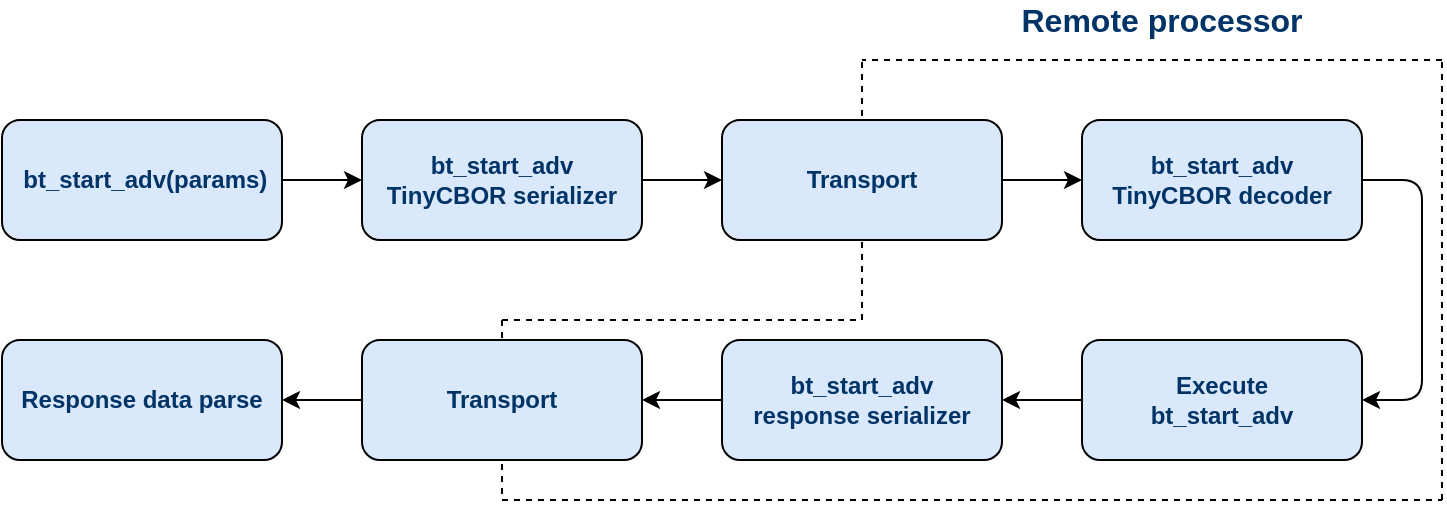 <mxfile version="12.7.8" type="github"><diagram id="FbfwHjrjJ07eKXmHyCHf" name="Page-1"><mxGraphModel dx="1264" dy="691" grid="1" gridSize="10" guides="1" tooltips="1" connect="1" arrows="1" fold="1" page="1" pageScale="1" pageWidth="827" pageHeight="1169" math="0" shadow="0"><root><mxCell id="0"/><mxCell id="1" parent="0"/><mxCell id="qztKtgULGS1Ofnsai59d-11" value="" style="edgeStyle=orthogonalEdgeStyle;rounded=0;orthogonalLoop=1;jettySize=auto;html=1;" parent="1" source="qztKtgULGS1Ofnsai59d-2" target="qztKtgULGS1Ofnsai59d-3" edge="1"><mxGeometry relative="1" as="geometry"/></mxCell><mxCell id="qztKtgULGS1Ofnsai59d-2" value="&lt;font color=&quot;#003366&quot;&gt;&amp;nbsp;bt_start_adv(params)&lt;/font&gt;" style="rounded=1;whiteSpace=wrap;html=1;fillColor=#dae8fc;fontStyle=1" parent="1" vertex="1"><mxGeometry x="60" y="290" width="140" height="60" as="geometry"/></mxCell><mxCell id="qztKtgULGS1Ofnsai59d-12" value="" style="edgeStyle=orthogonalEdgeStyle;rounded=0;orthogonalLoop=1;jettySize=auto;html=1;" parent="1" source="qztKtgULGS1Ofnsai59d-3" target="qztKtgULGS1Ofnsai59d-4" edge="1"><mxGeometry relative="1" as="geometry"/></mxCell><mxCell id="qztKtgULGS1Ofnsai59d-3" value="&lt;div&gt;&lt;font color=&quot;#003366&quot;&gt;bt_start_adv&lt;/font&gt;&lt;/div&gt;&lt;div&gt;&lt;font color=&quot;#003366&quot;&gt;TinyCBOR serializer&lt;/font&gt;&lt;br&gt;&lt;/div&gt;" style="rounded=1;whiteSpace=wrap;html=1;fillColor=#dae8fc;fontStyle=1" parent="1" vertex="1"><mxGeometry x="240" y="290" width="140" height="60" as="geometry"/></mxCell><mxCell id="qztKtgULGS1Ofnsai59d-22" value="" style="edgeStyle=none;rounded=1;orthogonalLoop=1;jettySize=auto;html=1;" parent="1" source="qztKtgULGS1Ofnsai59d-4" target="qztKtgULGS1Ofnsai59d-5" edge="1"><mxGeometry relative="1" as="geometry"/></mxCell><mxCell id="qztKtgULGS1Ofnsai59d-29" value="" style="edgeStyle=none;rounded=1;orthogonalLoop=1;jettySize=auto;html=1;entryX=1;entryY=0.5;entryDx=0;entryDy=0;exitX=1;exitY=0.5;exitDx=0;exitDy=0;" parent="1" source="qztKtgULGS1Ofnsai59d-5" target="qztKtgULGS1Ofnsai59d-6" edge="1"><mxGeometry relative="1" as="geometry"><mxPoint x="800" y="320" as="targetPoint"/><Array as="points"><mxPoint x="770" y="320"/><mxPoint x="770" y="430"/></Array></mxGeometry></mxCell><mxCell id="qztKtgULGS1Ofnsai59d-5" value="&lt;div&gt;&lt;font color=&quot;#003366&quot;&gt;bt_start_adv&lt;/font&gt;&lt;/div&gt;&lt;div&gt;&lt;font color=&quot;#003366&quot;&gt;TinyCBOR decoder&lt;/font&gt;&lt;/div&gt;" style="rounded=1;whiteSpace=wrap;html=1;fillColor=#dae8fc;fontStyle=1" parent="1" vertex="1"><mxGeometry x="600" y="290" width="140" height="60" as="geometry"/></mxCell><mxCell id="qztKtgULGS1Ofnsai59d-25" value="" style="edgeStyle=none;rounded=1;orthogonalLoop=1;jettySize=auto;html=1;" parent="1" source="qztKtgULGS1Ofnsai59d-6" target="qztKtgULGS1Ofnsai59d-7" edge="1"><mxGeometry relative="1" as="geometry"/></mxCell><mxCell id="qztKtgULGS1Ofnsai59d-6" value="&lt;div&gt;&lt;font color=&quot;#003366&quot;&gt;Execute&lt;/font&gt;&lt;/div&gt;&lt;div&gt;&lt;font color=&quot;#003366&quot;&gt;bt_start_adv&lt;/font&gt;&lt;br&gt;&lt;/div&gt;" style="rounded=1;whiteSpace=wrap;html=1;fillColor=#dae8fc;fontStyle=1" parent="1" vertex="1"><mxGeometry x="600" y="400" width="140" height="60" as="geometry"/></mxCell><mxCell id="qztKtgULGS1Ofnsai59d-26" value="" style="edgeStyle=none;rounded=1;orthogonalLoop=1;jettySize=auto;html=1;" parent="1" source="qztKtgULGS1Ofnsai59d-7" target="qztKtgULGS1Ofnsai59d-8" edge="1"><mxGeometry relative="1" as="geometry"/></mxCell><mxCell id="qztKtgULGS1Ofnsai59d-7" value="&lt;div&gt;&lt;font color=&quot;#003366&quot;&gt;bt_start_adv&lt;/font&gt;&lt;/div&gt;&lt;div&gt;&lt;font color=&quot;#003366&quot;&gt;response serializer&lt;/font&gt;&lt;/div&gt;" style="rounded=1;whiteSpace=wrap;html=1;fillColor=#dae8fc;fontStyle=1" parent="1" vertex="1"><mxGeometry x="420" y="400" width="140" height="60" as="geometry"/></mxCell><mxCell id="qztKtgULGS1Ofnsai59d-27" value="" style="edgeStyle=none;rounded=1;orthogonalLoop=1;jettySize=auto;html=1;" parent="1" source="qztKtgULGS1Ofnsai59d-8" target="qztKtgULGS1Ofnsai59d-9" edge="1"><mxGeometry relative="1" as="geometry"/></mxCell><mxCell id="qztKtgULGS1Ofnsai59d-9" value="&lt;font color=&quot;#003366&quot;&gt;Response data parse&lt;/font&gt;" style="rounded=1;whiteSpace=wrap;html=1;fillColor=#dae8fc;fontStyle=1" parent="1" vertex="1"><mxGeometry x="60" y="400" width="140" height="60" as="geometry"/></mxCell><mxCell id="qztKtgULGS1Ofnsai59d-33" value="" style="endArrow=none;dashed=1;html=1;" parent="1" edge="1"><mxGeometry width="50" height="50" relative="1" as="geometry"><mxPoint x="310" y="390" as="sourcePoint"/><mxPoint x="490" y="390" as="targetPoint"/></mxGeometry></mxCell><mxCell id="qztKtgULGS1Ofnsai59d-34" value="" style="endArrow=none;dashed=1;html=1;" parent="1" edge="1"><mxGeometry width="50" height="50" relative="1" as="geometry"><mxPoint x="310" y="390" as="sourcePoint"/><mxPoint x="310" y="480" as="targetPoint"/></mxGeometry></mxCell><mxCell id="qztKtgULGS1Ofnsai59d-35" value="" style="endArrow=none;dashed=1;html=1;" parent="1" edge="1"><mxGeometry width="50" height="50" relative="1" as="geometry"><mxPoint x="490" y="390" as="sourcePoint"/><mxPoint x="490" y="260" as="targetPoint"/></mxGeometry></mxCell><mxCell id="qztKtgULGS1Ofnsai59d-36" value="" style="endArrow=none;dashed=1;html=1;" parent="1" edge="1"><mxGeometry width="50" height="50" relative="1" as="geometry"><mxPoint x="780" y="260" as="sourcePoint"/><mxPoint x="490" y="260" as="targetPoint"/></mxGeometry></mxCell><mxCell id="qztKtgULGS1Ofnsai59d-37" value="" style="endArrow=none;dashed=1;html=1;" parent="1" edge="1"><mxGeometry width="50" height="50" relative="1" as="geometry"><mxPoint x="780" y="480" as="sourcePoint"/><mxPoint x="780" y="260" as="targetPoint"/></mxGeometry></mxCell><mxCell id="qztKtgULGS1Ofnsai59d-38" value="" style="endArrow=none;dashed=1;html=1;" parent="1" edge="1"><mxGeometry width="50" height="50" relative="1" as="geometry"><mxPoint x="310" y="480" as="sourcePoint"/><mxPoint x="780" y="480" as="targetPoint"/></mxGeometry></mxCell><mxCell id="qztKtgULGS1Ofnsai59d-4" value="&lt;font color=&quot;#003366&quot;&gt;Transport&lt;/font&gt;" style="rounded=1;whiteSpace=wrap;html=1;fillColor=#dae8fc;fontStyle=1" parent="1" vertex="1"><mxGeometry x="420" y="290" width="140" height="60" as="geometry"/></mxCell><mxCell id="qztKtgULGS1Ofnsai59d-8" value="&lt;font color=&quot;#003366&quot;&gt;Transport&lt;/font&gt;" style="rounded=1;whiteSpace=wrap;html=1;fillColor=#dae8fc;fontStyle=1" parent="1" vertex="1"><mxGeometry x="240" y="400" width="140" height="60" as="geometry"/></mxCell><mxCell id="qztKtgULGS1Ofnsai59d-39" value="&lt;font style=&quot;font-size: 16px&quot; color=&quot;#003366&quot;&gt;&lt;b&gt;Remote processor&lt;/b&gt;&lt;/font&gt;" style="text;html=1;strokeColor=none;fillColor=none;align=center;verticalAlign=middle;whiteSpace=wrap;rounded=0;" parent="1" vertex="1"><mxGeometry x="560" y="230" width="160" height="20" as="geometry"/></mxCell></root></mxGraphModel></diagram></mxfile>